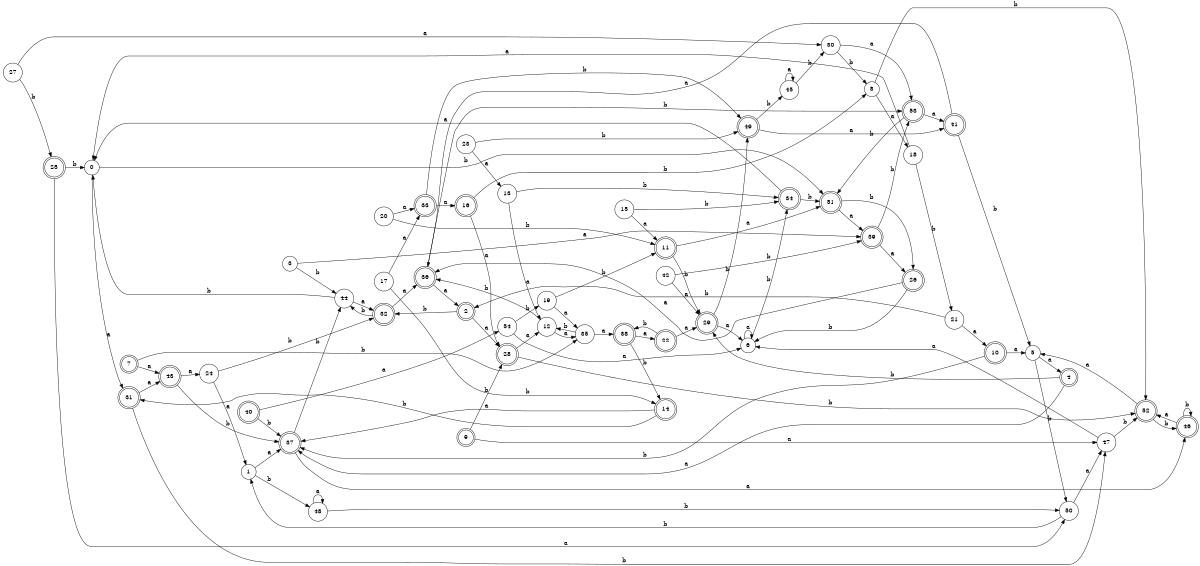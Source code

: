 digraph n44_9 {
__start0 [label="" shape="none"];

rankdir=LR;
size="8,5";

s0 [style="filled", color="black", fillcolor="white" shape="circle", label="0"];
s1 [style="filled", color="black", fillcolor="white" shape="circle", label="1"];
s2 [style="rounded,filled", color="black", fillcolor="white" shape="doublecircle", label="2"];
s3 [style="filled", color="black", fillcolor="white" shape="circle", label="3"];
s4 [style="rounded,filled", color="black", fillcolor="white" shape="doublecircle", label="4"];
s5 [style="filled", color="black", fillcolor="white" shape="circle", label="5"];
s6 [style="filled", color="black", fillcolor="white" shape="circle", label="6"];
s7 [style="rounded,filled", color="black", fillcolor="white" shape="doublecircle", label="7"];
s8 [style="filled", color="black", fillcolor="white" shape="circle", label="8"];
s9 [style="rounded,filled", color="black", fillcolor="white" shape="doublecircle", label="9"];
s10 [style="rounded,filled", color="black", fillcolor="white" shape="doublecircle", label="10"];
s11 [style="rounded,filled", color="black", fillcolor="white" shape="doublecircle", label="11"];
s12 [style="filled", color="black", fillcolor="white" shape="circle", label="12"];
s13 [style="filled", color="black", fillcolor="white" shape="circle", label="13"];
s14 [style="rounded,filled", color="black", fillcolor="white" shape="doublecircle", label="14"];
s15 [style="filled", color="black", fillcolor="white" shape="circle", label="15"];
s16 [style="rounded,filled", color="black", fillcolor="white" shape="doublecircle", label="16"];
s17 [style="filled", color="black", fillcolor="white" shape="circle", label="17"];
s18 [style="filled", color="black", fillcolor="white" shape="circle", label="18"];
s19 [style="filled", color="black", fillcolor="white" shape="circle", label="19"];
s20 [style="filled", color="black", fillcolor="white" shape="circle", label="20"];
s21 [style="filled", color="black", fillcolor="white" shape="circle", label="21"];
s22 [style="rounded,filled", color="black", fillcolor="white" shape="doublecircle", label="22"];
s23 [style="filled", color="black", fillcolor="white" shape="circle", label="23"];
s24 [style="filled", color="black", fillcolor="white" shape="circle", label="24"];
s25 [style="rounded,filled", color="black", fillcolor="white" shape="doublecircle", label="25"];
s26 [style="rounded,filled", color="black", fillcolor="white" shape="doublecircle", label="26"];
s27 [style="filled", color="black", fillcolor="white" shape="circle", label="27"];
s28 [style="rounded,filled", color="black", fillcolor="white" shape="doublecircle", label="28"];
s29 [style="rounded,filled", color="black", fillcolor="white" shape="doublecircle", label="29"];
s30 [style="filled", color="black", fillcolor="white" shape="circle", label="30"];
s31 [style="rounded,filled", color="black", fillcolor="white" shape="doublecircle", label="31"];
s32 [style="rounded,filled", color="black", fillcolor="white" shape="doublecircle", label="32"];
s33 [style="rounded,filled", color="black", fillcolor="white" shape="doublecircle", label="33"];
s34 [style="rounded,filled", color="black", fillcolor="white" shape="doublecircle", label="34"];
s35 [style="filled", color="black", fillcolor="white" shape="circle", label="35"];
s36 [style="rounded,filled", color="black", fillcolor="white" shape="doublecircle", label="36"];
s37 [style="rounded,filled", color="black", fillcolor="white" shape="doublecircle", label="37"];
s38 [style="rounded,filled", color="black", fillcolor="white" shape="doublecircle", label="38"];
s39 [style="rounded,filled", color="black", fillcolor="white" shape="doublecircle", label="39"];
s40 [style="rounded,filled", color="black", fillcolor="white" shape="doublecircle", label="40"];
s41 [style="rounded,filled", color="black", fillcolor="white" shape="doublecircle", label="41"];
s42 [style="filled", color="black", fillcolor="white" shape="circle", label="42"];
s43 [style="rounded,filled", color="black", fillcolor="white" shape="doublecircle", label="43"];
s44 [style="filled", color="black", fillcolor="white" shape="circle", label="44"];
s45 [style="filled", color="black", fillcolor="white" shape="circle", label="45"];
s46 [style="rounded,filled", color="black", fillcolor="white" shape="doublecircle", label="46"];
s47 [style="filled", color="black", fillcolor="white" shape="circle", label="47"];
s48 [style="filled", color="black", fillcolor="white" shape="circle", label="48"];
s49 [style="rounded,filled", color="black", fillcolor="white" shape="doublecircle", label="49"];
s50 [style="filled", color="black", fillcolor="white" shape="circle", label="50"];
s51 [style="rounded,filled", color="black", fillcolor="white" shape="doublecircle", label="51"];
s52 [style="rounded,filled", color="black", fillcolor="white" shape="doublecircle", label="52"];
s53 [style="rounded,filled", color="black", fillcolor="white" shape="doublecircle", label="53"];
s54 [style="filled", color="black", fillcolor="white" shape="circle", label="54"];
s0 -> s31 [label="a"];
s0 -> s51 [label="b"];
s1 -> s37 [label="a"];
s1 -> s48 [label="b"];
s2 -> s28 [label="a"];
s2 -> s32 [label="b"];
s3 -> s39 [label="a"];
s3 -> s44 [label="b"];
s4 -> s37 [label="a"];
s4 -> s29 [label="b"];
s5 -> s4 [label="a"];
s5 -> s50 [label="b"];
s6 -> s6 [label="a"];
s6 -> s34 [label="b"];
s7 -> s43 [label="a"];
s7 -> s35 [label="b"];
s8 -> s18 [label="a"];
s8 -> s52 [label="b"];
s9 -> s47 [label="a"];
s9 -> s28 [label="b"];
s10 -> s5 [label="a"];
s10 -> s37 [label="b"];
s11 -> s51 [label="a"];
s11 -> s29 [label="b"];
s12 -> s35 [label="a"];
s12 -> s36 [label="b"];
s13 -> s12 [label="a"];
s13 -> s34 [label="b"];
s14 -> s37 [label="a"];
s14 -> s31 [label="b"];
s15 -> s11 [label="a"];
s15 -> s34 [label="b"];
s16 -> s28 [label="a"];
s16 -> s8 [label="b"];
s17 -> s33 [label="a"];
s17 -> s14 [label="b"];
s18 -> s0 [label="a"];
s18 -> s21 [label="b"];
s19 -> s35 [label="a"];
s19 -> s11 [label="b"];
s20 -> s33 [label="a"];
s20 -> s11 [label="b"];
s21 -> s10 [label="a"];
s21 -> s2 [label="b"];
s22 -> s29 [label="a"];
s22 -> s38 [label="b"];
s23 -> s13 [label="a"];
s23 -> s49 [label="b"];
s24 -> s1 [label="a"];
s24 -> s32 [label="b"];
s25 -> s50 [label="a"];
s25 -> s0 [label="b"];
s26 -> s36 [label="a"];
s26 -> s6 [label="b"];
s27 -> s30 [label="a"];
s27 -> s25 [label="b"];
s28 -> s12 [label="a"];
s28 -> s52 [label="b"];
s29 -> s6 [label="a"];
s29 -> s49 [label="b"];
s30 -> s53 [label="a"];
s30 -> s8 [label="b"];
s31 -> s43 [label="a"];
s31 -> s47 [label="b"];
s32 -> s36 [label="a"];
s32 -> s44 [label="b"];
s33 -> s16 [label="a"];
s33 -> s49 [label="b"];
s34 -> s0 [label="a"];
s34 -> s51 [label="b"];
s35 -> s38 [label="a"];
s35 -> s12 [label="b"];
s36 -> s2 [label="a"];
s36 -> s53 [label="b"];
s37 -> s46 [label="a"];
s37 -> s44 [label="b"];
s38 -> s22 [label="a"];
s38 -> s14 [label="b"];
s39 -> s26 [label="a"];
s39 -> s53 [label="b"];
s40 -> s54 [label="a"];
s40 -> s37 [label="b"];
s41 -> s36 [label="a"];
s41 -> s5 [label="b"];
s42 -> s29 [label="a"];
s42 -> s39 [label="b"];
s43 -> s24 [label="a"];
s43 -> s37 [label="b"];
s44 -> s32 [label="a"];
s44 -> s0 [label="b"];
s45 -> s45 [label="a"];
s45 -> s30 [label="b"];
s46 -> s52 [label="a"];
s46 -> s46 [label="b"];
s47 -> s6 [label="a"];
s47 -> s52 [label="b"];
s48 -> s48 [label="a"];
s48 -> s50 [label="b"];
s49 -> s41 [label="a"];
s49 -> s45 [label="b"];
s50 -> s47 [label="a"];
s50 -> s1 [label="b"];
s51 -> s39 [label="a"];
s51 -> s26 [label="b"];
s52 -> s5 [label="a"];
s52 -> s46 [label="b"];
s53 -> s41 [label="a"];
s53 -> s51 [label="b"];
s54 -> s6 [label="a"];
s54 -> s19 [label="b"];

}